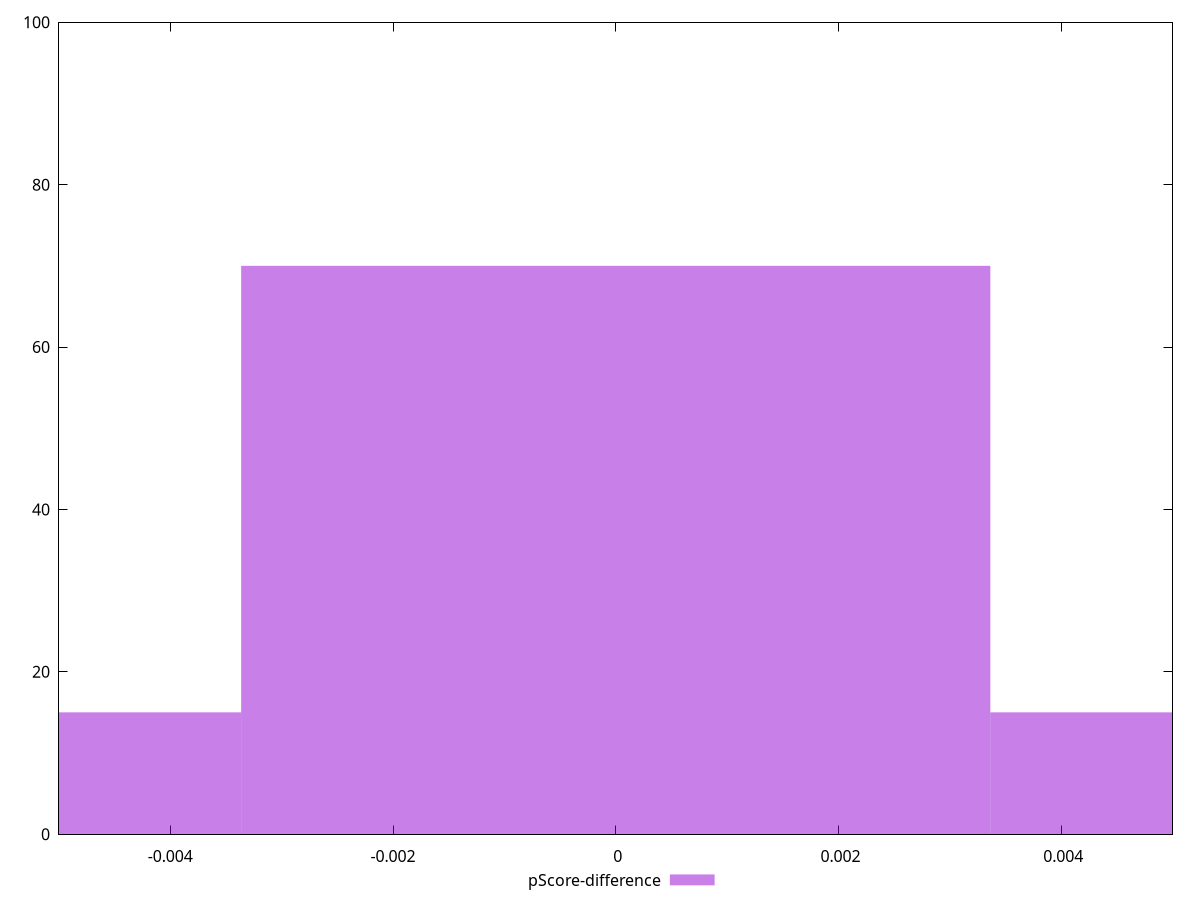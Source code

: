 reset

$pScoreDifference <<EOF
0.0067284736773421845 15
0 70
-0.0067284736773421845 15
EOF

set key outside below
set boxwidth 0.0067284736773421845
set xrange [-0.0050000000000000044:0.0050000000000000044]
set yrange [0:100]
set trange [0:100]
set style fill transparent solid 0.5 noborder
set terminal svg size 640, 490 enhanced background rgb 'white'
set output "report_00015_2021-02-09T16-11-33.973Z/render-blocking-resources/samples/pages+cached+noadtech+nomedia/pScore-difference/histogram.svg"

plot $pScoreDifference title "pScore-difference" with boxes

reset
